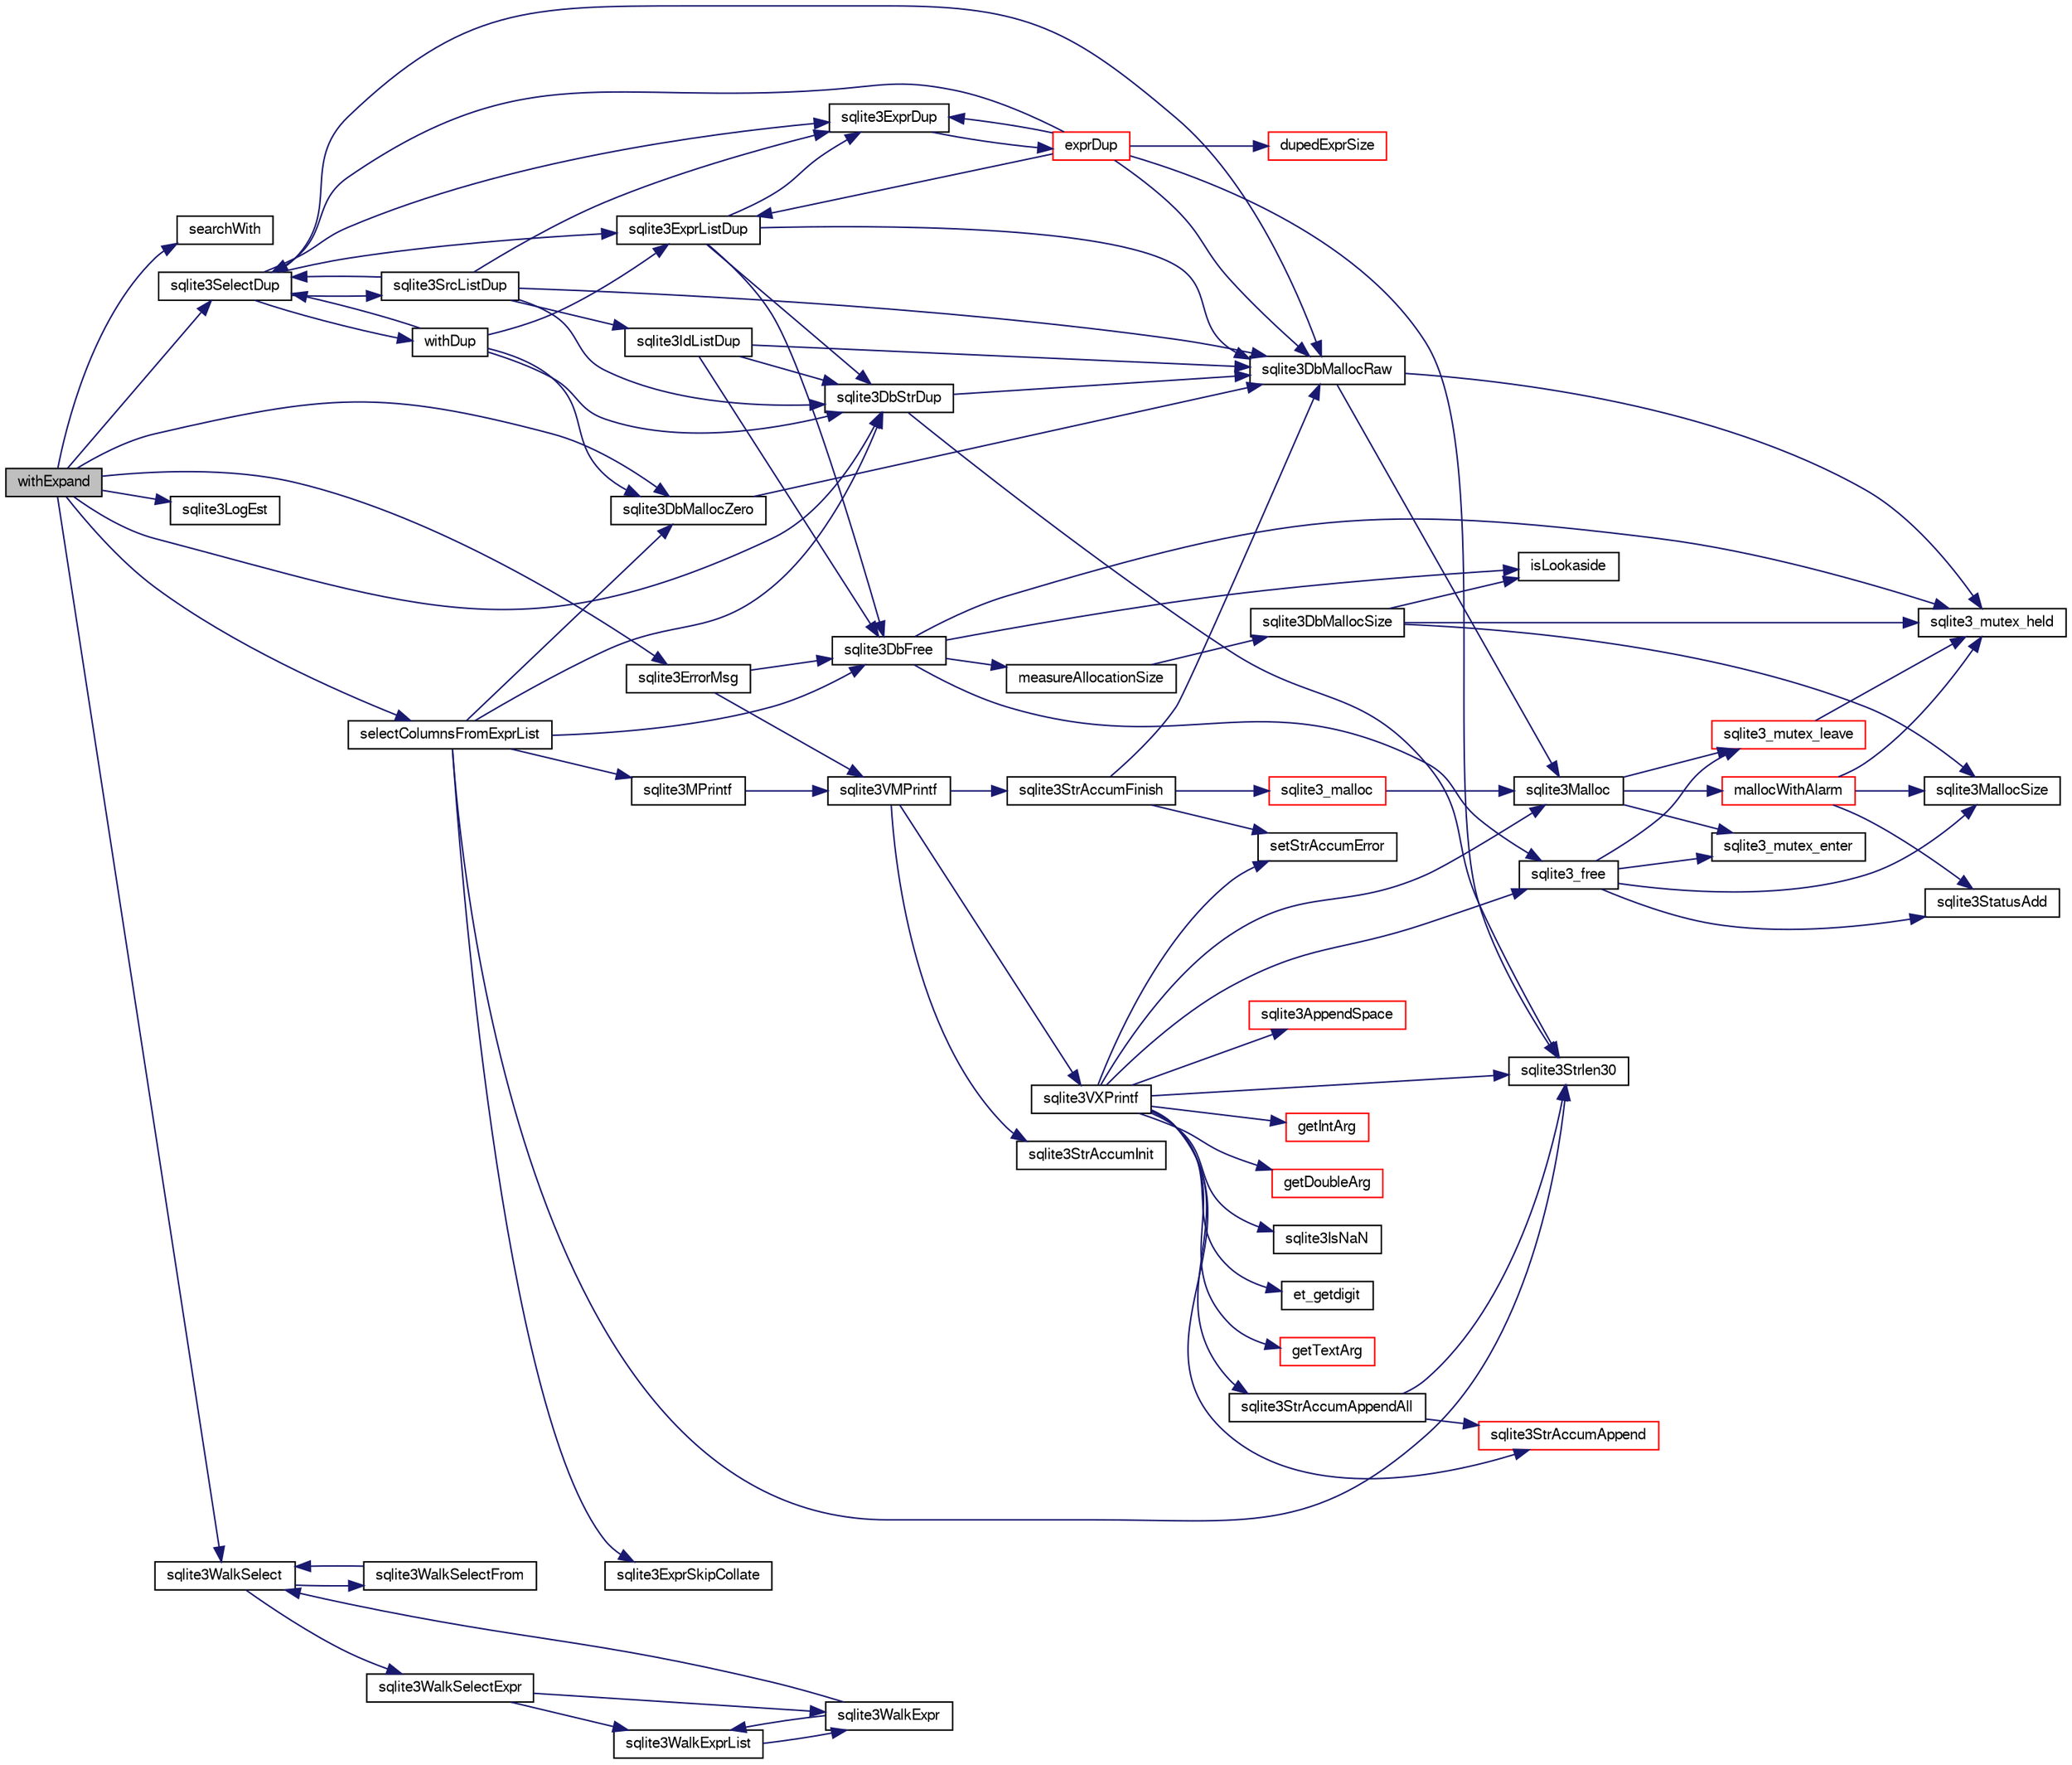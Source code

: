 digraph "withExpand"
{
  edge [fontname="FreeSans",fontsize="10",labelfontname="FreeSans",labelfontsize="10"];
  node [fontname="FreeSans",fontsize="10",shape=record];
  rankdir="LR";
  Node923809 [label="withExpand",height=0.2,width=0.4,color="black", fillcolor="grey75", style="filled", fontcolor="black"];
  Node923809 -> Node923810 [color="midnightblue",fontsize="10",style="solid",fontname="FreeSans"];
  Node923810 [label="searchWith",height=0.2,width=0.4,color="black", fillcolor="white", style="filled",URL="$sqlite3_8c.html#accd2ffeaeae5ed6da91ba8865792cad9"];
  Node923809 -> Node923811 [color="midnightblue",fontsize="10",style="solid",fontname="FreeSans"];
  Node923811 [label="sqlite3ErrorMsg",height=0.2,width=0.4,color="black", fillcolor="white", style="filled",URL="$sqlite3_8c.html#aee2798e173651adae0f9c85469f3457d"];
  Node923811 -> Node923812 [color="midnightblue",fontsize="10",style="solid",fontname="FreeSans"];
  Node923812 [label="sqlite3VMPrintf",height=0.2,width=0.4,color="black", fillcolor="white", style="filled",URL="$sqlite3_8c.html#a05535d0982ef06fbc2ee8195ebbae689"];
  Node923812 -> Node923813 [color="midnightblue",fontsize="10",style="solid",fontname="FreeSans"];
  Node923813 [label="sqlite3StrAccumInit",height=0.2,width=0.4,color="black", fillcolor="white", style="filled",URL="$sqlite3_8c.html#aabf95e113b9d54d519cd15a56215f560"];
  Node923812 -> Node923814 [color="midnightblue",fontsize="10",style="solid",fontname="FreeSans"];
  Node923814 [label="sqlite3VXPrintf",height=0.2,width=0.4,color="black", fillcolor="white", style="filled",URL="$sqlite3_8c.html#a63c25806c9bd4a2b76f9a0eb232c6bde"];
  Node923814 -> Node923815 [color="midnightblue",fontsize="10",style="solid",fontname="FreeSans"];
  Node923815 [label="sqlite3StrAccumAppend",height=0.2,width=0.4,color="red", fillcolor="white", style="filled",URL="$sqlite3_8c.html#a56664fa33def33c5a5245b623441d5e0"];
  Node923814 -> Node924088 [color="midnightblue",fontsize="10",style="solid",fontname="FreeSans"];
  Node924088 [label="getIntArg",height=0.2,width=0.4,color="red", fillcolor="white", style="filled",URL="$sqlite3_8c.html#abff258963dbd9205fb299851a64c67be"];
  Node923814 -> Node923833 [color="midnightblue",fontsize="10",style="solid",fontname="FreeSans"];
  Node923833 [label="sqlite3Malloc",height=0.2,width=0.4,color="black", fillcolor="white", style="filled",URL="$sqlite3_8c.html#a361a2eaa846b1885f123abe46f5d8b2b"];
  Node923833 -> Node923827 [color="midnightblue",fontsize="10",style="solid",fontname="FreeSans"];
  Node923827 [label="sqlite3_mutex_enter",height=0.2,width=0.4,color="black", fillcolor="white", style="filled",URL="$sqlite3_8c.html#a1c12cde690bd89f104de5cbad12a6bf5"];
  Node923833 -> Node923834 [color="midnightblue",fontsize="10",style="solid",fontname="FreeSans"];
  Node923834 [label="mallocWithAlarm",height=0.2,width=0.4,color="red", fillcolor="white", style="filled",URL="$sqlite3_8c.html#ab070d5cf8e48ec8a6a43cf025d48598b"];
  Node923834 -> Node923821 [color="midnightblue",fontsize="10",style="solid",fontname="FreeSans"];
  Node923821 [label="sqlite3_mutex_held",height=0.2,width=0.4,color="black", fillcolor="white", style="filled",URL="$sqlite3_8c.html#acf77da68932b6bc163c5e68547ecc3e7"];
  Node923834 -> Node923824 [color="midnightblue",fontsize="10",style="solid",fontname="FreeSans"];
  Node923824 [label="sqlite3MallocSize",height=0.2,width=0.4,color="black", fillcolor="white", style="filled",URL="$sqlite3_8c.html#acf5d2a5f35270bafb050bd2def576955"];
  Node923834 -> Node923828 [color="midnightblue",fontsize="10",style="solid",fontname="FreeSans"];
  Node923828 [label="sqlite3StatusAdd",height=0.2,width=0.4,color="black", fillcolor="white", style="filled",URL="$sqlite3_8c.html#afa029f93586aeab4cc85360905dae9cd"];
  Node923833 -> Node923829 [color="midnightblue",fontsize="10",style="solid",fontname="FreeSans"];
  Node923829 [label="sqlite3_mutex_leave",height=0.2,width=0.4,color="red", fillcolor="white", style="filled",URL="$sqlite3_8c.html#a5838d235601dbd3c1fa993555c6bcc93"];
  Node923829 -> Node923821 [color="midnightblue",fontsize="10",style="solid",fontname="FreeSans"];
  Node923814 -> Node923818 [color="midnightblue",fontsize="10",style="solid",fontname="FreeSans"];
  Node923818 [label="setStrAccumError",height=0.2,width=0.4,color="black", fillcolor="white", style="filled",URL="$sqlite3_8c.html#a3dc479a1fc8ba1ab8edfe51f8a0b102c"];
  Node923814 -> Node924089 [color="midnightblue",fontsize="10",style="solid",fontname="FreeSans"];
  Node924089 [label="getDoubleArg",height=0.2,width=0.4,color="red", fillcolor="white", style="filled",URL="$sqlite3_8c.html#a1cf25120072c85bd261983b24c12c3d9"];
  Node923814 -> Node923982 [color="midnightblue",fontsize="10",style="solid",fontname="FreeSans"];
  Node923982 [label="sqlite3IsNaN",height=0.2,width=0.4,color="black", fillcolor="white", style="filled",URL="$sqlite3_8c.html#aed4d78203877c3486765ccbc7feebb50"];
  Node923814 -> Node923900 [color="midnightblue",fontsize="10",style="solid",fontname="FreeSans"];
  Node923900 [label="sqlite3Strlen30",height=0.2,width=0.4,color="black", fillcolor="white", style="filled",URL="$sqlite3_8c.html#a3dcd80ba41f1a308193dee74857b62a7"];
  Node923814 -> Node924090 [color="midnightblue",fontsize="10",style="solid",fontname="FreeSans"];
  Node924090 [label="et_getdigit",height=0.2,width=0.4,color="black", fillcolor="white", style="filled",URL="$sqlite3_8c.html#a40c5a308749ad07cc2397a53e081bff0"];
  Node923814 -> Node924091 [color="midnightblue",fontsize="10",style="solid",fontname="FreeSans"];
  Node924091 [label="getTextArg",height=0.2,width=0.4,color="red", fillcolor="white", style="filled",URL="$sqlite3_8c.html#afbb41850423ef20071cefaab0431e04d"];
  Node923814 -> Node924092 [color="midnightblue",fontsize="10",style="solid",fontname="FreeSans"];
  Node924092 [label="sqlite3StrAccumAppendAll",height=0.2,width=0.4,color="black", fillcolor="white", style="filled",URL="$sqlite3_8c.html#acaf8f3e4f99a3c3a4a77e9c987547289"];
  Node924092 -> Node923815 [color="midnightblue",fontsize="10",style="solid",fontname="FreeSans"];
  Node924092 -> Node923900 [color="midnightblue",fontsize="10",style="solid",fontname="FreeSans"];
  Node923814 -> Node924093 [color="midnightblue",fontsize="10",style="solid",fontname="FreeSans"];
  Node924093 [label="sqlite3AppendSpace",height=0.2,width=0.4,color="red", fillcolor="white", style="filled",URL="$sqlite3_8c.html#aefd38a5afc0020d4a93855c3ee7c63a8"];
  Node923814 -> Node923826 [color="midnightblue",fontsize="10",style="solid",fontname="FreeSans"];
  Node923826 [label="sqlite3_free",height=0.2,width=0.4,color="black", fillcolor="white", style="filled",URL="$sqlite3_8c.html#a6552349e36a8a691af5487999ab09519"];
  Node923826 -> Node923827 [color="midnightblue",fontsize="10",style="solid",fontname="FreeSans"];
  Node923826 -> Node923828 [color="midnightblue",fontsize="10",style="solid",fontname="FreeSans"];
  Node923826 -> Node923824 [color="midnightblue",fontsize="10",style="solid",fontname="FreeSans"];
  Node923826 -> Node923829 [color="midnightblue",fontsize="10",style="solid",fontname="FreeSans"];
  Node923812 -> Node923864 [color="midnightblue",fontsize="10",style="solid",fontname="FreeSans"];
  Node923864 [label="sqlite3StrAccumFinish",height=0.2,width=0.4,color="black", fillcolor="white", style="filled",URL="$sqlite3_8c.html#adb7f26b10ac1b847db6f000ef4c2e2ba"];
  Node923864 -> Node923832 [color="midnightblue",fontsize="10",style="solid",fontname="FreeSans"];
  Node923832 [label="sqlite3DbMallocRaw",height=0.2,width=0.4,color="black", fillcolor="white", style="filled",URL="$sqlite3_8c.html#abbe8be0cf7175e11ddc3e2218fad924e"];
  Node923832 -> Node923821 [color="midnightblue",fontsize="10",style="solid",fontname="FreeSans"];
  Node923832 -> Node923833 [color="midnightblue",fontsize="10",style="solid",fontname="FreeSans"];
  Node923864 -> Node923865 [color="midnightblue",fontsize="10",style="solid",fontname="FreeSans"];
  Node923865 [label="sqlite3_malloc",height=0.2,width=0.4,color="red", fillcolor="white", style="filled",URL="$sqlite3_8c.html#ac79dba55fc32b6a840cf5a9769bce7cd"];
  Node923865 -> Node923833 [color="midnightblue",fontsize="10",style="solid",fontname="FreeSans"];
  Node923864 -> Node923818 [color="midnightblue",fontsize="10",style="solid",fontname="FreeSans"];
  Node923811 -> Node923820 [color="midnightblue",fontsize="10",style="solid",fontname="FreeSans"];
  Node923820 [label="sqlite3DbFree",height=0.2,width=0.4,color="black", fillcolor="white", style="filled",URL="$sqlite3_8c.html#ac70ab821a6607b4a1b909582dc37a069"];
  Node923820 -> Node923821 [color="midnightblue",fontsize="10",style="solid",fontname="FreeSans"];
  Node923820 -> Node923822 [color="midnightblue",fontsize="10",style="solid",fontname="FreeSans"];
  Node923822 [label="measureAllocationSize",height=0.2,width=0.4,color="black", fillcolor="white", style="filled",URL="$sqlite3_8c.html#a45731e644a22fdb756e2b6337224217a"];
  Node923822 -> Node923823 [color="midnightblue",fontsize="10",style="solid",fontname="FreeSans"];
  Node923823 [label="sqlite3DbMallocSize",height=0.2,width=0.4,color="black", fillcolor="white", style="filled",URL="$sqlite3_8c.html#aa397e5a8a03495203a0767abf0a71f86"];
  Node923823 -> Node923824 [color="midnightblue",fontsize="10",style="solid",fontname="FreeSans"];
  Node923823 -> Node923821 [color="midnightblue",fontsize="10",style="solid",fontname="FreeSans"];
  Node923823 -> Node923825 [color="midnightblue",fontsize="10",style="solid",fontname="FreeSans"];
  Node923825 [label="isLookaside",height=0.2,width=0.4,color="black", fillcolor="white", style="filled",URL="$sqlite3_8c.html#a770fa05ff9717b75e16f4d968a77b897"];
  Node923820 -> Node923825 [color="midnightblue",fontsize="10",style="solid",fontname="FreeSans"];
  Node923820 -> Node923826 [color="midnightblue",fontsize="10",style="solid",fontname="FreeSans"];
  Node923809 -> Node924026 [color="midnightblue",fontsize="10",style="solid",fontname="FreeSans"];
  Node924026 [label="sqlite3DbMallocZero",height=0.2,width=0.4,color="black", fillcolor="white", style="filled",URL="$sqlite3_8c.html#a49cfebac9d6067a03442c92af73f33e4"];
  Node924026 -> Node923832 [color="midnightblue",fontsize="10",style="solid",fontname="FreeSans"];
  Node923809 -> Node924094 [color="midnightblue",fontsize="10",style="solid",fontname="FreeSans"];
  Node924094 [label="sqlite3DbStrDup",height=0.2,width=0.4,color="black", fillcolor="white", style="filled",URL="$sqlite3_8c.html#a0ec4772ee6de7316ecd1e6cabb1beeef"];
  Node924094 -> Node923900 [color="midnightblue",fontsize="10",style="solid",fontname="FreeSans"];
  Node924094 -> Node923832 [color="midnightblue",fontsize="10",style="solid",fontname="FreeSans"];
  Node923809 -> Node924095 [color="midnightblue",fontsize="10",style="solid",fontname="FreeSans"];
  Node924095 [label="sqlite3LogEst",height=0.2,width=0.4,color="black", fillcolor="white", style="filled",URL="$sqlite3_8c.html#a14c7d015bfd3d4a869739b9e6139c84f"];
  Node923809 -> Node924096 [color="midnightblue",fontsize="10",style="solid",fontname="FreeSans"];
  Node924096 [label="sqlite3SelectDup",height=0.2,width=0.4,color="black", fillcolor="white", style="filled",URL="$sqlite3_8c.html#af8a7f75590dced000c27784d90b57b87"];
  Node924096 -> Node923832 [color="midnightblue",fontsize="10",style="solid",fontname="FreeSans"];
  Node924096 -> Node924097 [color="midnightblue",fontsize="10",style="solid",fontname="FreeSans"];
  Node924097 [label="sqlite3ExprListDup",height=0.2,width=0.4,color="black", fillcolor="white", style="filled",URL="$sqlite3_8c.html#abfb0903f2fc516fcceec37b3489d528c"];
  Node924097 -> Node923832 [color="midnightblue",fontsize="10",style="solid",fontname="FreeSans"];
  Node924097 -> Node923820 [color="midnightblue",fontsize="10",style="solid",fontname="FreeSans"];
  Node924097 -> Node924098 [color="midnightblue",fontsize="10",style="solid",fontname="FreeSans"];
  Node924098 [label="sqlite3ExprDup",height=0.2,width=0.4,color="black", fillcolor="white", style="filled",URL="$sqlite3_8c.html#a509095508224c9f99698d86205234209"];
  Node924098 -> Node924099 [color="midnightblue",fontsize="10",style="solid",fontname="FreeSans"];
  Node924099 [label="exprDup",height=0.2,width=0.4,color="red", fillcolor="white", style="filled",URL="$sqlite3_8c.html#a89f473c64253ae0a76749f543466a05a"];
  Node924099 -> Node923832 [color="midnightblue",fontsize="10",style="solid",fontname="FreeSans"];
  Node924099 -> Node924100 [color="midnightblue",fontsize="10",style="solid",fontname="FreeSans"];
  Node924100 [label="dupedExprSize",height=0.2,width=0.4,color="red", fillcolor="white", style="filled",URL="$sqlite3_8c.html#a9c79c04ad08e45cf19c143c6de3b634c"];
  Node924099 -> Node923900 [color="midnightblue",fontsize="10",style="solid",fontname="FreeSans"];
  Node924099 -> Node924096 [color="midnightblue",fontsize="10",style="solid",fontname="FreeSans"];
  Node924099 -> Node924097 [color="midnightblue",fontsize="10",style="solid",fontname="FreeSans"];
  Node924099 -> Node924098 [color="midnightblue",fontsize="10",style="solid",fontname="FreeSans"];
  Node924097 -> Node924094 [color="midnightblue",fontsize="10",style="solid",fontname="FreeSans"];
  Node924096 -> Node924104 [color="midnightblue",fontsize="10",style="solid",fontname="FreeSans"];
  Node924104 [label="sqlite3SrcListDup",height=0.2,width=0.4,color="black", fillcolor="white", style="filled",URL="$sqlite3_8c.html#a915ece76ebeede6852f63a447753ef9f"];
  Node924104 -> Node923832 [color="midnightblue",fontsize="10",style="solid",fontname="FreeSans"];
  Node924104 -> Node924094 [color="midnightblue",fontsize="10",style="solid",fontname="FreeSans"];
  Node924104 -> Node924096 [color="midnightblue",fontsize="10",style="solid",fontname="FreeSans"];
  Node924104 -> Node924098 [color="midnightblue",fontsize="10",style="solid",fontname="FreeSans"];
  Node924104 -> Node924105 [color="midnightblue",fontsize="10",style="solid",fontname="FreeSans"];
  Node924105 [label="sqlite3IdListDup",height=0.2,width=0.4,color="black", fillcolor="white", style="filled",URL="$sqlite3_8c.html#ac93854367d6e355c60ac6f40f3fe69a1"];
  Node924105 -> Node923832 [color="midnightblue",fontsize="10",style="solid",fontname="FreeSans"];
  Node924105 -> Node923820 [color="midnightblue",fontsize="10",style="solid",fontname="FreeSans"];
  Node924105 -> Node924094 [color="midnightblue",fontsize="10",style="solid",fontname="FreeSans"];
  Node924096 -> Node924098 [color="midnightblue",fontsize="10",style="solid",fontname="FreeSans"];
  Node924096 -> Node924106 [color="midnightblue",fontsize="10",style="solid",fontname="FreeSans"];
  Node924106 [label="withDup",height=0.2,width=0.4,color="black", fillcolor="white", style="filled",URL="$sqlite3_8c.html#a3f4d4194e35fd64b629b1533c50ffd7a"];
  Node924106 -> Node924026 [color="midnightblue",fontsize="10",style="solid",fontname="FreeSans"];
  Node924106 -> Node924096 [color="midnightblue",fontsize="10",style="solid",fontname="FreeSans"];
  Node924106 -> Node924097 [color="midnightblue",fontsize="10",style="solid",fontname="FreeSans"];
  Node924106 -> Node924094 [color="midnightblue",fontsize="10",style="solid",fontname="FreeSans"];
  Node923809 -> Node924107 [color="midnightblue",fontsize="10",style="solid",fontname="FreeSans"];
  Node924107 [label="sqlite3WalkSelect",height=0.2,width=0.4,color="black", fillcolor="white", style="filled",URL="$sqlite3_8c.html#a7c7c772166f45c62ea98fea7bb737b63"];
  Node924107 -> Node924108 [color="midnightblue",fontsize="10",style="solid",fontname="FreeSans"];
  Node924108 [label="sqlite3WalkSelectExpr",height=0.2,width=0.4,color="black", fillcolor="white", style="filled",URL="$sqlite3_8c.html#a5a2c8da5f377d9f52d96293e6b34c660"];
  Node924108 -> Node924109 [color="midnightblue",fontsize="10",style="solid",fontname="FreeSans"];
  Node924109 [label="sqlite3WalkExprList",height=0.2,width=0.4,color="black", fillcolor="white", style="filled",URL="$sqlite3_8c.html#a436c8eb5cdac53ea15cd6b06645356ae"];
  Node924109 -> Node924110 [color="midnightblue",fontsize="10",style="solid",fontname="FreeSans"];
  Node924110 [label="sqlite3WalkExpr",height=0.2,width=0.4,color="black", fillcolor="white", style="filled",URL="$sqlite3_8c.html#a5d04d7273f7194fb0fbb24e7ee5e1b5a"];
  Node924110 -> Node924107 [color="midnightblue",fontsize="10",style="solid",fontname="FreeSans"];
  Node924110 -> Node924109 [color="midnightblue",fontsize="10",style="solid",fontname="FreeSans"];
  Node924108 -> Node924110 [color="midnightblue",fontsize="10",style="solid",fontname="FreeSans"];
  Node924107 -> Node924111 [color="midnightblue",fontsize="10",style="solid",fontname="FreeSans"];
  Node924111 [label="sqlite3WalkSelectFrom",height=0.2,width=0.4,color="black", fillcolor="white", style="filled",URL="$sqlite3_8c.html#a49a2f6da604a451e52ab3a12f588189f"];
  Node924111 -> Node924107 [color="midnightblue",fontsize="10",style="solid",fontname="FreeSans"];
  Node923809 -> Node924112 [color="midnightblue",fontsize="10",style="solid",fontname="FreeSans"];
  Node924112 [label="selectColumnsFromExprList",height=0.2,width=0.4,color="black", fillcolor="white", style="filled",URL="$sqlite3_8c.html#a8ee79348729b2c9134f2c1fd407302e3"];
  Node924112 -> Node924026 [color="midnightblue",fontsize="10",style="solid",fontname="FreeSans"];
  Node924112 -> Node924113 [color="midnightblue",fontsize="10",style="solid",fontname="FreeSans"];
  Node924113 [label="sqlite3ExprSkipCollate",height=0.2,width=0.4,color="black", fillcolor="white", style="filled",URL="$sqlite3_8c.html#a91b59896d4e3534de7c33940dca8537c"];
  Node924112 -> Node924094 [color="midnightblue",fontsize="10",style="solid",fontname="FreeSans"];
  Node924112 -> Node924076 [color="midnightblue",fontsize="10",style="solid",fontname="FreeSans"];
  Node924076 [label="sqlite3MPrintf",height=0.2,width=0.4,color="black", fillcolor="white", style="filled",URL="$sqlite3_8c.html#a208ef0df84e9778778804a19af03efea"];
  Node924076 -> Node923812 [color="midnightblue",fontsize="10",style="solid",fontname="FreeSans"];
  Node924112 -> Node923820 [color="midnightblue",fontsize="10",style="solid",fontname="FreeSans"];
  Node924112 -> Node923900 [color="midnightblue",fontsize="10",style="solid",fontname="FreeSans"];
}
